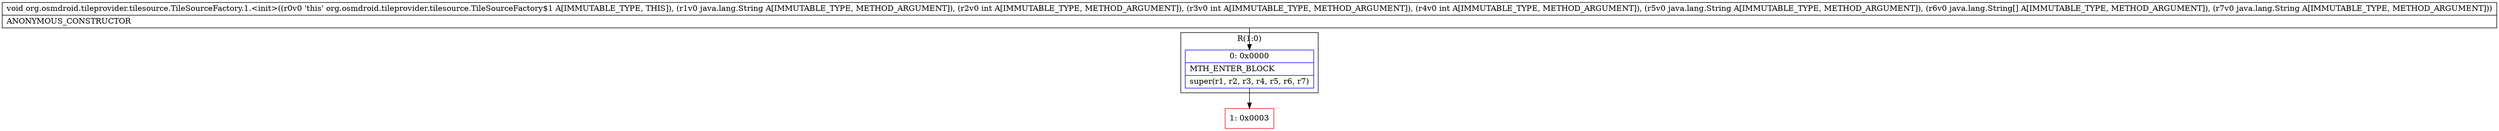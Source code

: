 digraph "CFG fororg.osmdroid.tileprovider.tilesource.TileSourceFactory.1.\<init\>(Ljava\/lang\/String;IIILjava\/lang\/String;[Ljava\/lang\/String;Ljava\/lang\/String;)V" {
subgraph cluster_Region_1817229656 {
label = "R(1:0)";
node [shape=record,color=blue];
Node_0 [shape=record,label="{0\:\ 0x0000|MTH_ENTER_BLOCK\l|super(r1, r2, r3, r4, r5, r6, r7)\l}"];
}
Node_1 [shape=record,color=red,label="{1\:\ 0x0003}"];
MethodNode[shape=record,label="{void org.osmdroid.tileprovider.tilesource.TileSourceFactory.1.\<init\>((r0v0 'this' org.osmdroid.tileprovider.tilesource.TileSourceFactory$1 A[IMMUTABLE_TYPE, THIS]), (r1v0 java.lang.String A[IMMUTABLE_TYPE, METHOD_ARGUMENT]), (r2v0 int A[IMMUTABLE_TYPE, METHOD_ARGUMENT]), (r3v0 int A[IMMUTABLE_TYPE, METHOD_ARGUMENT]), (r4v0 int A[IMMUTABLE_TYPE, METHOD_ARGUMENT]), (r5v0 java.lang.String A[IMMUTABLE_TYPE, METHOD_ARGUMENT]), (r6v0 java.lang.String[] A[IMMUTABLE_TYPE, METHOD_ARGUMENT]), (r7v0 java.lang.String A[IMMUTABLE_TYPE, METHOD_ARGUMENT]))  | ANONYMOUS_CONSTRUCTOR\l}"];
MethodNode -> Node_0;
Node_0 -> Node_1;
}


